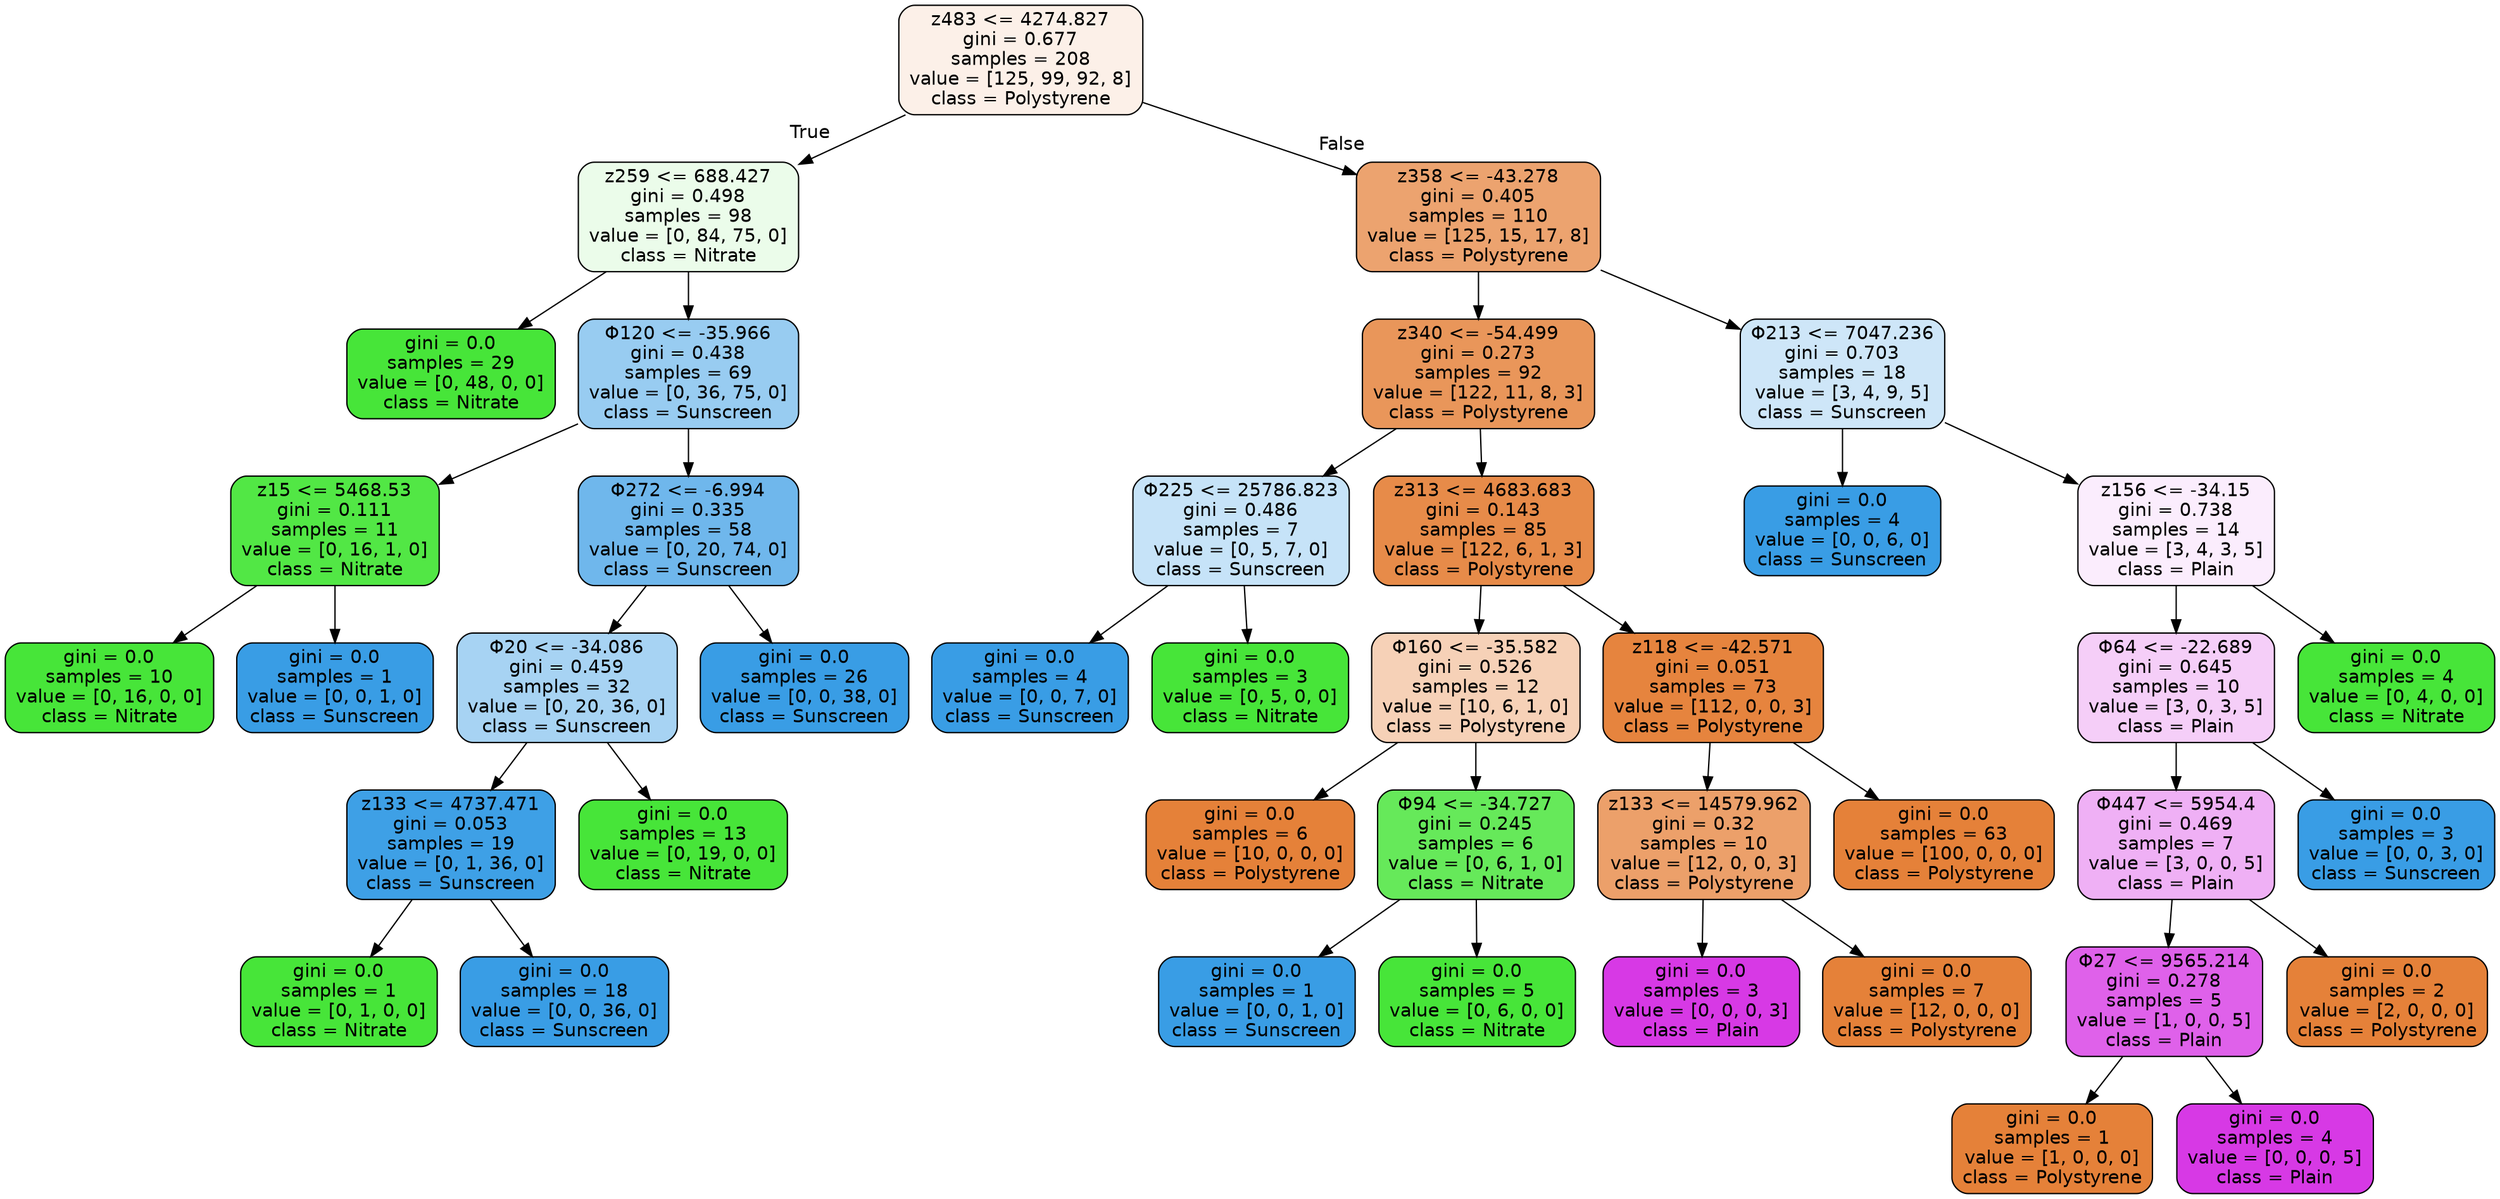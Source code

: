 digraph Tree {
node [shape=box, style="filled, rounded", color="black", fontname="helvetica"] ;
edge [fontname="helvetica"] ;
0 [label="z483 <= 4274.827\ngini = 0.677\nsamples = 208\nvalue = [125, 99, 92, 8]\nclass = Polystyrene", fillcolor="#fcf0e8"] ;
1 [label="z259 <= 688.427\ngini = 0.498\nsamples = 98\nvalue = [0, 84, 75, 0]\nclass = Nitrate", fillcolor="#ebfcea"] ;
0 -> 1 [labeldistance=2.5, labelangle=45, headlabel="True"] ;
2 [label="gini = 0.0\nsamples = 29\nvalue = [0, 48, 0, 0]\nclass = Nitrate", fillcolor="#47e539"] ;
1 -> 2 ;
3 [label="Φ120 <= -35.966\ngini = 0.438\nsamples = 69\nvalue = [0, 36, 75, 0]\nclass = Sunscreen", fillcolor="#98ccf1"] ;
1 -> 3 ;
4 [label="z15 <= 5468.53\ngini = 0.111\nsamples = 11\nvalue = [0, 16, 1, 0]\nclass = Nitrate", fillcolor="#52e745"] ;
3 -> 4 ;
5 [label="gini = 0.0\nsamples = 10\nvalue = [0, 16, 0, 0]\nclass = Nitrate", fillcolor="#47e539"] ;
4 -> 5 ;
6 [label="gini = 0.0\nsamples = 1\nvalue = [0, 0, 1, 0]\nclass = Sunscreen", fillcolor="#399de5"] ;
4 -> 6 ;
7 [label="Φ272 <= -6.994\ngini = 0.335\nsamples = 58\nvalue = [0, 20, 74, 0]\nclass = Sunscreen", fillcolor="#6fb7ec"] ;
3 -> 7 ;
8 [label="Φ20 <= -34.086\ngini = 0.459\nsamples = 32\nvalue = [0, 20, 36, 0]\nclass = Sunscreen", fillcolor="#a7d3f3"] ;
7 -> 8 ;
9 [label="z133 <= 4737.471\ngini = 0.053\nsamples = 19\nvalue = [0, 1, 36, 0]\nclass = Sunscreen", fillcolor="#3ea0e6"] ;
8 -> 9 ;
10 [label="gini = 0.0\nsamples = 1\nvalue = [0, 1, 0, 0]\nclass = Nitrate", fillcolor="#47e539"] ;
9 -> 10 ;
11 [label="gini = 0.0\nsamples = 18\nvalue = [0, 0, 36, 0]\nclass = Sunscreen", fillcolor="#399de5"] ;
9 -> 11 ;
12 [label="gini = 0.0\nsamples = 13\nvalue = [0, 19, 0, 0]\nclass = Nitrate", fillcolor="#47e539"] ;
8 -> 12 ;
13 [label="gini = 0.0\nsamples = 26\nvalue = [0, 0, 38, 0]\nclass = Sunscreen", fillcolor="#399de5"] ;
7 -> 13 ;
14 [label="z358 <= -43.278\ngini = 0.405\nsamples = 110\nvalue = [125, 15, 17, 8]\nclass = Polystyrene", fillcolor="#eca36f"] ;
0 -> 14 [labeldistance=2.5, labelangle=-45, headlabel="False"] ;
15 [label="z340 <= -54.499\ngini = 0.273\nsamples = 92\nvalue = [122, 11, 8, 3]\nclass = Polystyrene", fillcolor="#e9965a"] ;
14 -> 15 ;
16 [label="Φ225 <= 25786.823\ngini = 0.486\nsamples = 7\nvalue = [0, 5, 7, 0]\nclass = Sunscreen", fillcolor="#c6e3f8"] ;
15 -> 16 ;
17 [label="gini = 0.0\nsamples = 4\nvalue = [0, 0, 7, 0]\nclass = Sunscreen", fillcolor="#399de5"] ;
16 -> 17 ;
18 [label="gini = 0.0\nsamples = 3\nvalue = [0, 5, 0, 0]\nclass = Nitrate", fillcolor="#47e539"] ;
16 -> 18 ;
19 [label="z313 <= 4683.683\ngini = 0.143\nsamples = 85\nvalue = [122, 6, 1, 3]\nclass = Polystyrene", fillcolor="#e78b49"] ;
15 -> 19 ;
20 [label="Φ160 <= -35.582\ngini = 0.526\nsamples = 12\nvalue = [10, 6, 1, 0]\nclass = Polystyrene", fillcolor="#f6d1b7"] ;
19 -> 20 ;
21 [label="gini = 0.0\nsamples = 6\nvalue = [10, 0, 0, 0]\nclass = Polystyrene", fillcolor="#e58139"] ;
20 -> 21 ;
22 [label="Φ94 <= -34.727\ngini = 0.245\nsamples = 6\nvalue = [0, 6, 1, 0]\nclass = Nitrate", fillcolor="#66e95a"] ;
20 -> 22 ;
23 [label="gini = 0.0\nsamples = 1\nvalue = [0, 0, 1, 0]\nclass = Sunscreen", fillcolor="#399de5"] ;
22 -> 23 ;
24 [label="gini = 0.0\nsamples = 5\nvalue = [0, 6, 0, 0]\nclass = Nitrate", fillcolor="#47e539"] ;
22 -> 24 ;
25 [label="z118 <= -42.571\ngini = 0.051\nsamples = 73\nvalue = [112, 0, 0, 3]\nclass = Polystyrene", fillcolor="#e6843e"] ;
19 -> 25 ;
26 [label="z133 <= 14579.962\ngini = 0.32\nsamples = 10\nvalue = [12, 0, 0, 3]\nclass = Polystyrene", fillcolor="#eca06a"] ;
25 -> 26 ;
27 [label="gini = 0.0\nsamples = 3\nvalue = [0, 0, 0, 3]\nclass = Plain", fillcolor="#d739e5"] ;
26 -> 27 ;
28 [label="gini = 0.0\nsamples = 7\nvalue = [12, 0, 0, 0]\nclass = Polystyrene", fillcolor="#e58139"] ;
26 -> 28 ;
29 [label="gini = 0.0\nsamples = 63\nvalue = [100, 0, 0, 0]\nclass = Polystyrene", fillcolor="#e58139"] ;
25 -> 29 ;
30 [label="Φ213 <= 7047.236\ngini = 0.703\nsamples = 18\nvalue = [3, 4, 9, 5]\nclass = Sunscreen", fillcolor="#cee6f8"] ;
14 -> 30 ;
31 [label="gini = 0.0\nsamples = 4\nvalue = [0, 0, 6, 0]\nclass = Sunscreen", fillcolor="#399de5"] ;
30 -> 31 ;
32 [label="z156 <= -34.15\ngini = 0.738\nsamples = 14\nvalue = [3, 4, 3, 5]\nclass = Plain", fillcolor="#fbedfd"] ;
30 -> 32 ;
33 [label="Φ64 <= -22.689\ngini = 0.645\nsamples = 10\nvalue = [3, 0, 3, 5]\nclass = Plain", fillcolor="#f5cef8"] ;
32 -> 33 ;
34 [label="Φ447 <= 5954.4\ngini = 0.469\nsamples = 7\nvalue = [3, 0, 0, 5]\nclass = Plain", fillcolor="#efb0f5"] ;
33 -> 34 ;
35 [label="Φ27 <= 9565.214\ngini = 0.278\nsamples = 5\nvalue = [1, 0, 0, 5]\nclass = Plain", fillcolor="#df61ea"] ;
34 -> 35 ;
36 [label="gini = 0.0\nsamples = 1\nvalue = [1, 0, 0, 0]\nclass = Polystyrene", fillcolor="#e58139"] ;
35 -> 36 ;
37 [label="gini = 0.0\nsamples = 4\nvalue = [0, 0, 0, 5]\nclass = Plain", fillcolor="#d739e5"] ;
35 -> 37 ;
38 [label="gini = 0.0\nsamples = 2\nvalue = [2, 0, 0, 0]\nclass = Polystyrene", fillcolor="#e58139"] ;
34 -> 38 ;
39 [label="gini = 0.0\nsamples = 3\nvalue = [0, 0, 3, 0]\nclass = Sunscreen", fillcolor="#399de5"] ;
33 -> 39 ;
40 [label="gini = 0.0\nsamples = 4\nvalue = [0, 4, 0, 0]\nclass = Nitrate", fillcolor="#47e539"] ;
32 -> 40 ;
}